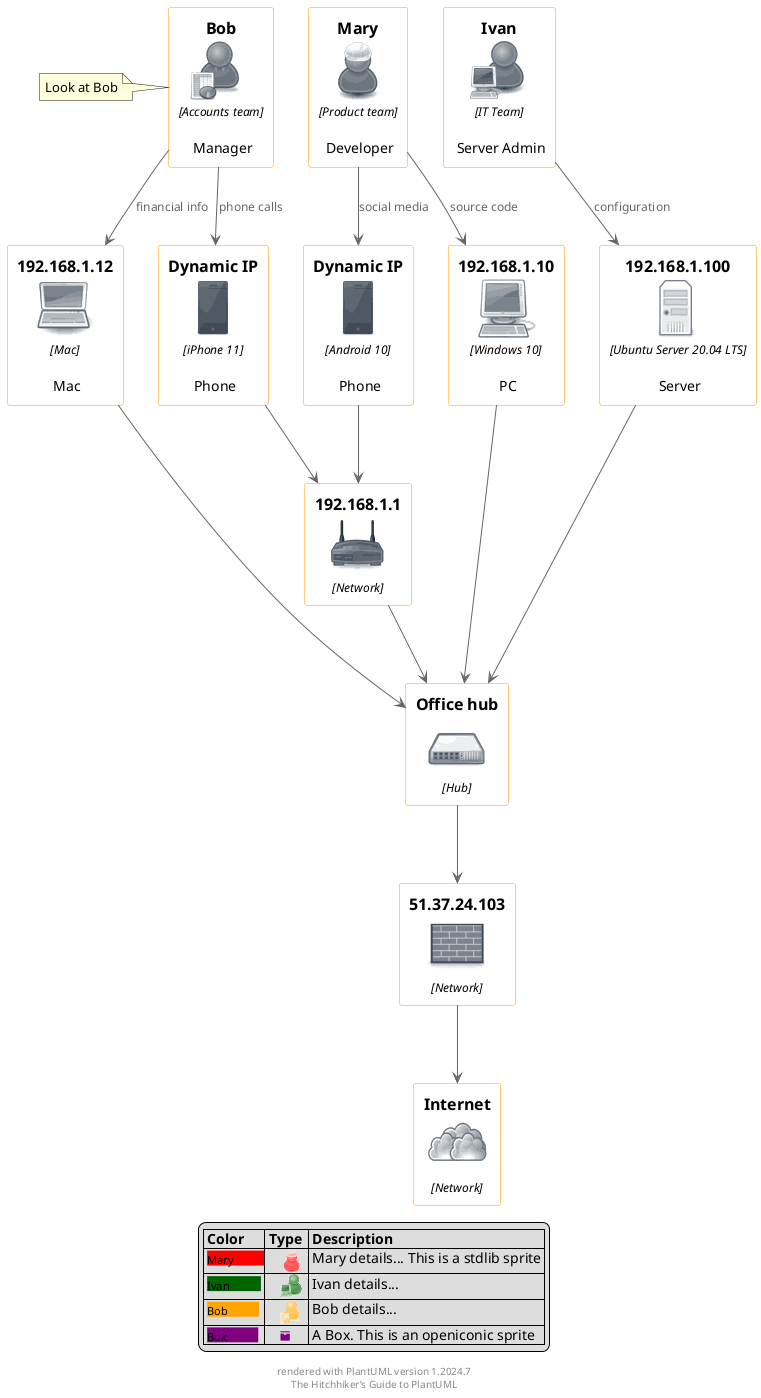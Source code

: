 @startuml
!include <archimate/Archimate>
!include <osa2/Common>
!foreach $item in %splitstr('User_Hardware_Misc_Server_Site', '_')
    !include <osa2/$item/all.puml>
!endfor
hide stereotype

'. Mary is a Developer in the Product team. She has a Windows 10 PC and an Android phone.
'. Bob is a Manager in the Accounts team. He has Mac and an iPhone.
'. Ivan is an IT guy who looks after the server.
'. They connect to the network hub, and via a firewall to the Internet.

' Users
together {
    osa_user_green_developer(Mary, "Mary", "Product team", "Developer")
    osa_user_green_operations(Ivan, "Ivan", "IT Team", "Server Admin")
    osa_user_green_business_manager(Bob, "Bob", "Accounts team", "Manager")
    note left : Look at Bob
}

' Devices
together {
    osa_desktop(pc, "192.168.1.10", "Windows 10", "PC")
    osa_laptop(mac, "192.168.1.12", "Mac", "Mac")
    osa_iPhone(iphone, "Dynamic IP", "iPhone 11", "Phone")
    osa_iPhone(android, "Dynamic IP", "Android 10", "Phone")
    osa_server(server, "192.168.1.100", "Ubuntu Server 20.04 LTS", "Server")
}


' Network
osa_device_wireless_router(wifiAP, "192.168.1.1", "Network")
osa_hub(hub, "Office hub", "Hub")
osa_firewall(firewall, "51.37.24.103", "Network")
osa_cloud(cloud, "Internet", "Network")

Rel_Serving(Mary, pc, 'source code')
Rel_Serving(Mary, android, 'social media')
Rel_Serving(Bob, mac, 'financial info')
Rel_Serving(Bob, iphone, 'phone calls')
Rel_Serving(Ivan, server, configuration)
Rel_Serving(iphone, wifiAP)
Rel_Serving(android, wifiAP)
Rel_Serving(wifiAP, hub)
Rel_Serving(server, hub)
Rel_Serving(mac, hub)
Rel_Serving(pc, hub)
Rel_Serving(hub, firewall)
Rel_Serving(firewall, cloud)

legend
    |= Color |= Type |= Description |
    | <size:11><back:#Red>Mary           </back></size>|    <color:Red><$osa_user_green_developer*.4></color> | Mary details... This is a stdlib sprite |
    | <size:11><back:#DarkGreen>Ivan           </back></size>|    <color:DarkGreen><$osa_user_green_operations*.4></color> | Ivan details... |
    | <size:11><back:#Orange>Bob           </back></size>|    <color:Orange><$osa_user_green_business_manager*.4></color> | Bob details... |
    | <size:11><back:#Purple>Box           </back></size>|    <color:Purple><&box></color> | A Box. This is an openiconic sprite |
endlegend

footer %filename() rendered with PlantUML version %version()\nThe Hitchhiker’s Guide to PlantUML
@enduml
